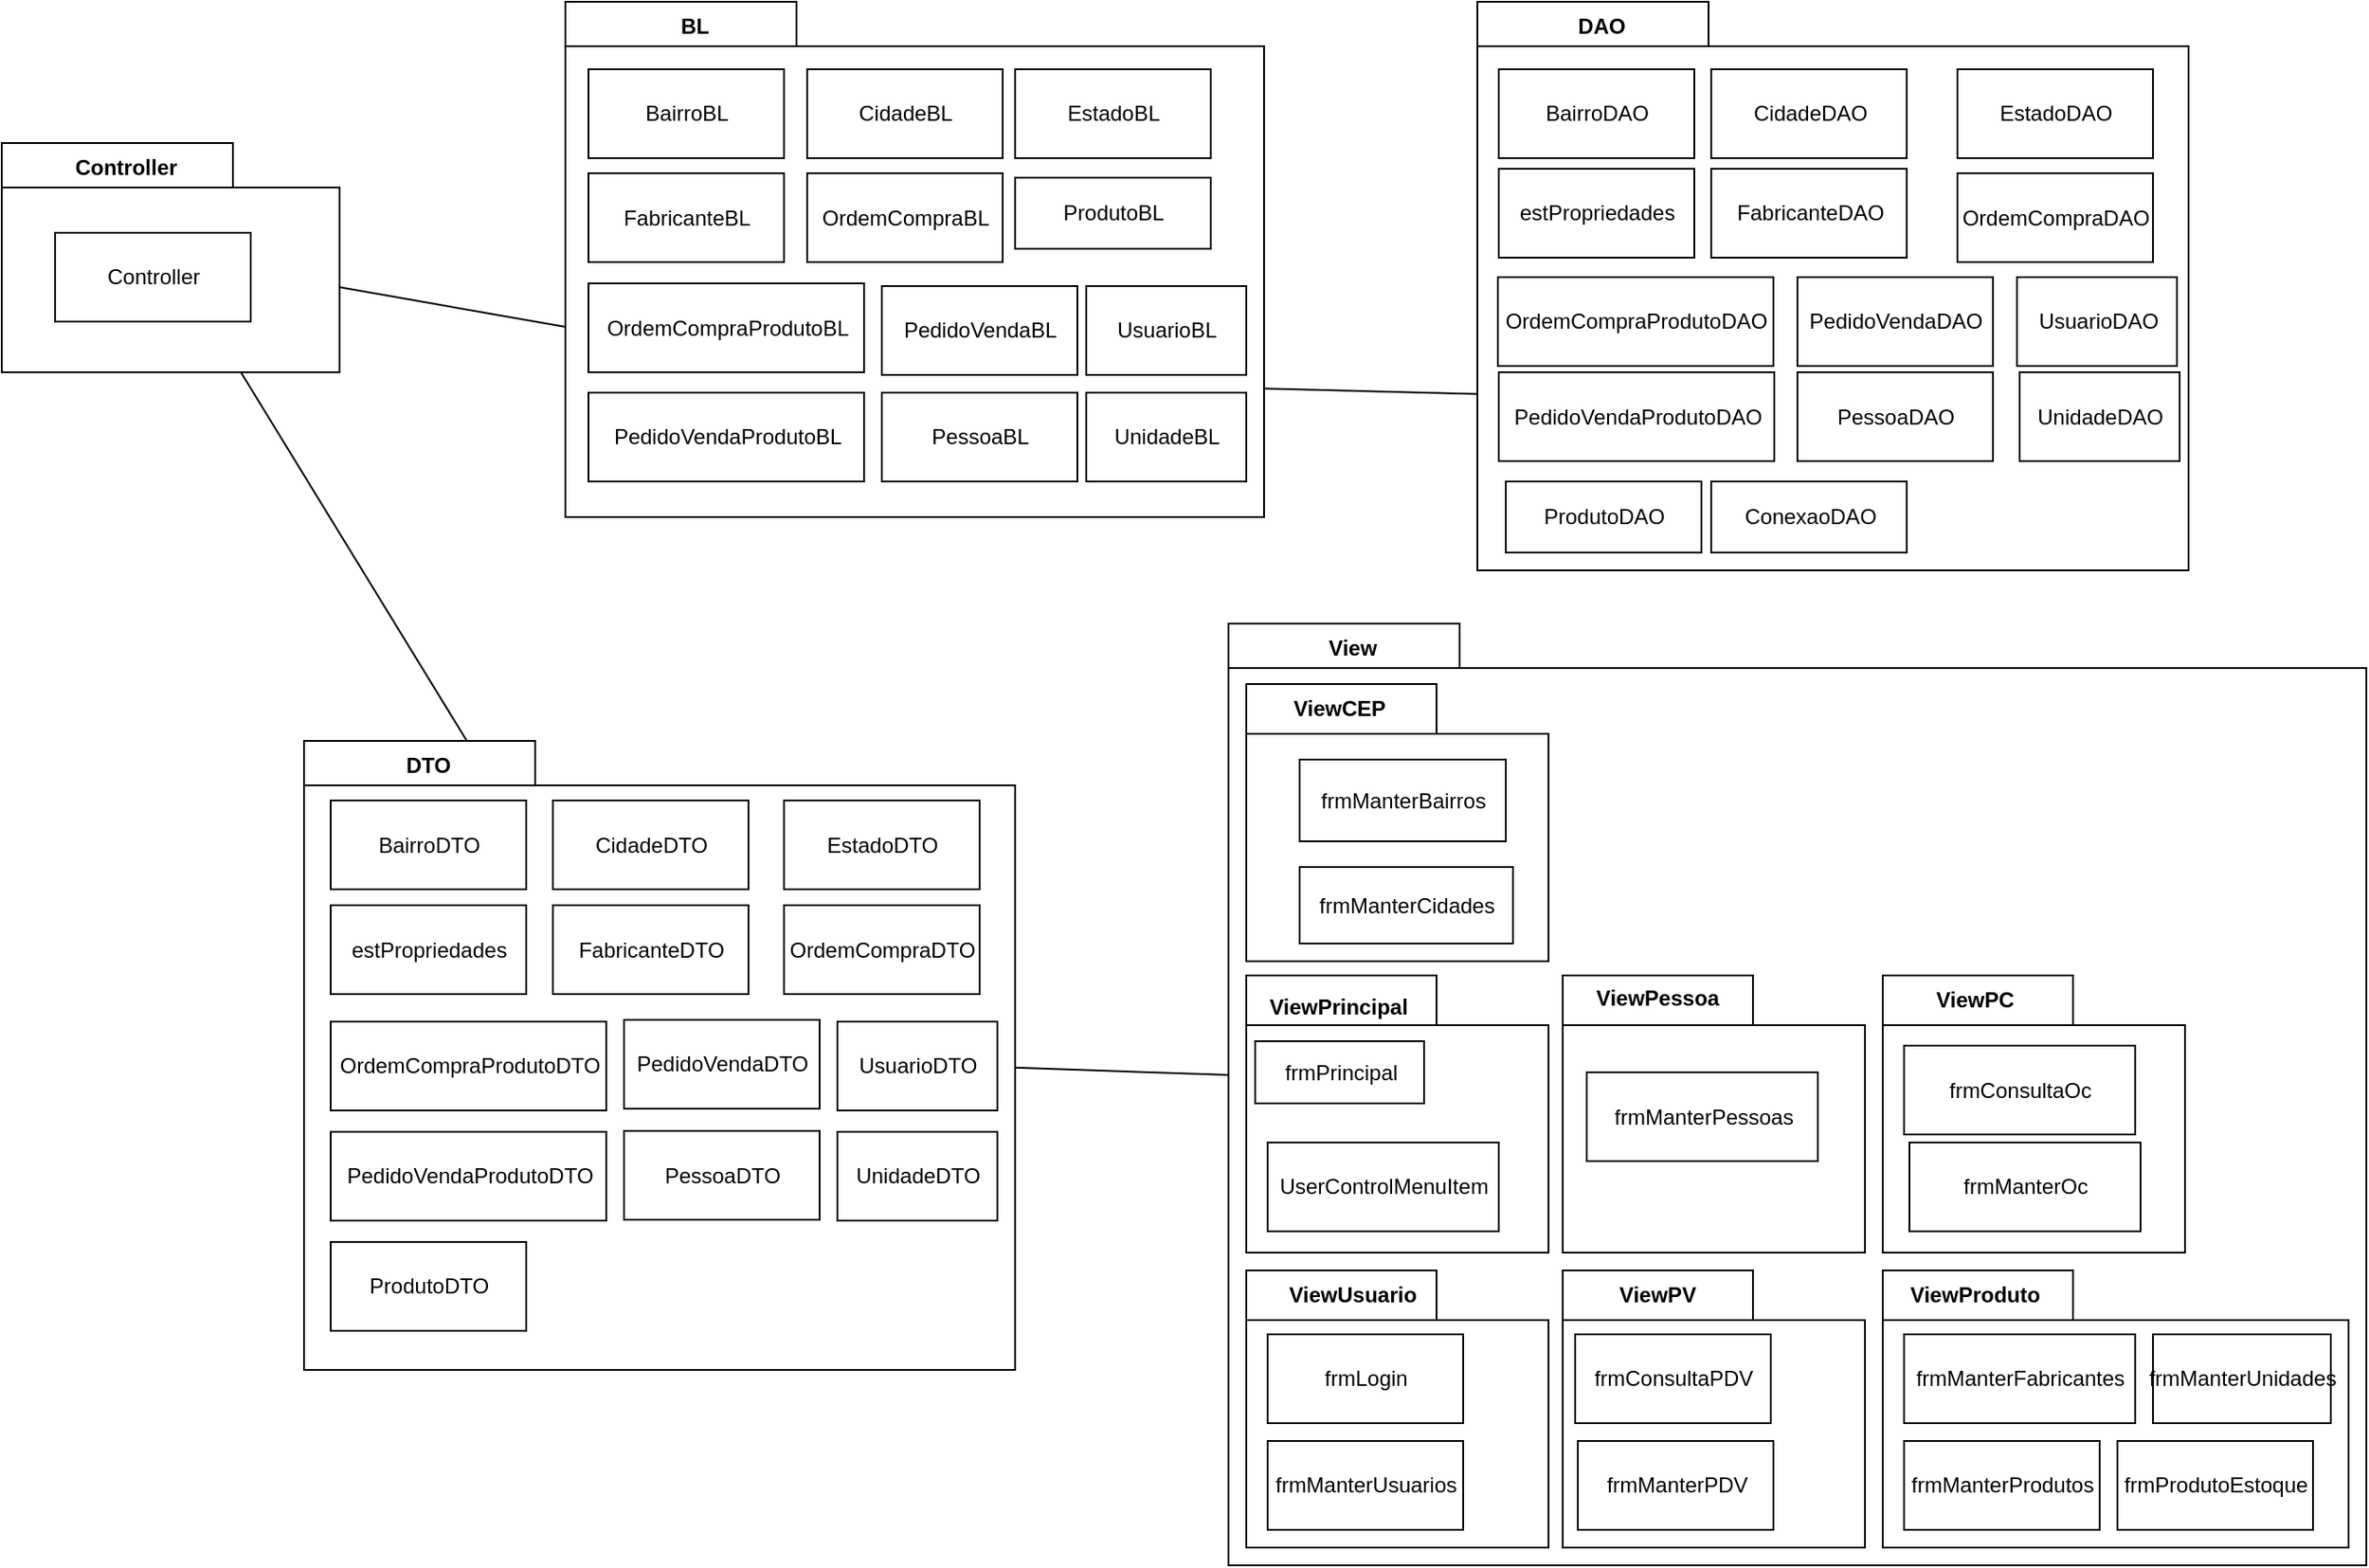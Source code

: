 <mxfile version="11.3.0" type="device" pages="1"><diagram id="OTgiSLZ6pqFqLvvdSsyD" name="Page-1"><mxGraphModel dx="1919" dy="1663" grid="1" gridSize="10" guides="1" tooltips="1" connect="1" arrows="1" fold="1" page="1" pageScale="1" pageWidth="827" pageHeight="1169" math="0" shadow="0"><root><mxCell id="0"/><mxCell id="1" parent="0"/><mxCell id="Hzsb-Z9KWYfH90F_Aiwh-21" value="" style="endArrow=none;html=1;" parent="1" source="Hzsb-Z9KWYfH90F_Aiwh-40" target="Hzsb-Z9KWYfH90F_Aiwh-43" edge="1"><mxGeometry width="50" height="50" relative="1" as="geometry"><mxPoint x="113.908" y="216" as="sourcePoint"/><mxPoint x="91.485" y="60" as="targetPoint"/></mxGeometry></mxCell><mxCell id="Hzsb-Z9KWYfH90F_Aiwh-24" value="" style="endArrow=none;html=1;" parent="1" source="Hzsb-Z9KWYfH90F_Aiwh-43" edge="1"><mxGeometry width="50" height="50" relative="1" as="geometry"><mxPoint x="160" y="-5.286" as="sourcePoint"/><mxPoint x="320" y="10.461" as="targetPoint"/></mxGeometry></mxCell><mxCell id="Hzsb-Z9KWYfH90F_Aiwh-25" value="" style="endArrow=none;html=1;" parent="1" edge="1"><mxGeometry width="50" height="50" relative="1" as="geometry"><mxPoint x="560" y="34.849" as="sourcePoint"/><mxPoint x="790" y="40.695" as="targetPoint"/></mxGeometry></mxCell><mxCell id="Hzsb-Z9KWYfH90F_Aiwh-38" value="" style="shape=folder;fontStyle=1;spacingTop=10;tabWidth=130;tabHeight=25;tabPosition=left;html=1;" parent="1" vertex="1"><mxGeometry x="650" y="170" width="640" height="530" as="geometry"/></mxCell><mxCell id="Hzsb-Z9KWYfH90F_Aiwh-39" value="View" style="text;align=center;fontStyle=1;verticalAlign=middle;spacingLeft=3;spacingRight=3;strokeColor=none;rotatable=0;points=[[0,0.5],[1,0.5]];portConstraint=eastwest;" parent="1" vertex="1"><mxGeometry x="680" y="170" width="80" height="26" as="geometry"/></mxCell><mxCell id="Hzsb-Z9KWYfH90F_Aiwh-40" value="" style="shape=folder;fontStyle=1;spacingTop=10;tabWidth=130;tabHeight=25;tabPosition=left;html=1;" parent="1" vertex="1"><mxGeometry x="130" y="236" width="400" height="354" as="geometry"/></mxCell><mxCell id="Hzsb-Z9KWYfH90F_Aiwh-41" value="" style="endArrow=none;html=1;" parent="1" source="Hzsb-Z9KWYfH90F_Aiwh-38" target="Hzsb-Z9KWYfH90F_Aiwh-40" edge="1"><mxGeometry width="50" height="50" relative="1" as="geometry"><mxPoint x="540.957" y="298" as="sourcePoint"/><mxPoint x="499.767" y="148" as="targetPoint"/></mxGeometry></mxCell><mxCell id="Hzsb-Z9KWYfH90F_Aiwh-42" value="DTO" style="text;align=center;fontStyle=1;verticalAlign=middle;spacingLeft=3;spacingRight=3;strokeColor=none;rotatable=0;points=[[0,0.5],[1,0.5]];portConstraint=eastwest;" parent="1" vertex="1"><mxGeometry x="160" y="236" width="80" height="26" as="geometry"/></mxCell><mxCell id="Hzsb-Z9KWYfH90F_Aiwh-43" value="" style="shape=folder;fontStyle=1;spacingTop=10;tabWidth=130;tabHeight=25;tabPosition=left;html=1;" parent="1" vertex="1"><mxGeometry x="-40" y="-100.5" width="190" height="129" as="geometry"/></mxCell><mxCell id="Hzsb-Z9KWYfH90F_Aiwh-44" value="Controller" style="text;align=center;fontStyle=1;verticalAlign=middle;spacingLeft=3;spacingRight=3;strokeColor=none;rotatable=0;points=[[0,0.5],[1,0.5]];portConstraint=eastwest;" parent="1" vertex="1"><mxGeometry x="-10" y="-100.5" width="80" height="26" as="geometry"/></mxCell><mxCell id="Hzsb-Z9KWYfH90F_Aiwh-45" value="" style="shape=folder;fontStyle=1;spacingTop=10;tabWidth=130;tabHeight=25;tabPosition=left;html=1;" parent="1" vertex="1"><mxGeometry x="277" y="-180" width="393" height="290" as="geometry"/></mxCell><mxCell id="Hzsb-Z9KWYfH90F_Aiwh-46" value="BL" style="text;align=center;fontStyle=1;verticalAlign=middle;spacingLeft=3;spacingRight=3;strokeColor=none;rotatable=0;points=[[0,0.5],[1,0.5]];portConstraint=eastwest;" parent="1" vertex="1"><mxGeometry x="310" y="-180" width="80" height="26" as="geometry"/></mxCell><mxCell id="Hzsb-Z9KWYfH90F_Aiwh-47" value="" style="shape=folder;fontStyle=1;spacingTop=10;tabWidth=130;tabHeight=25;tabPosition=left;html=1;" parent="1" vertex="1"><mxGeometry x="790" y="-180" width="400" height="320" as="geometry"/></mxCell><mxCell id="Hzsb-Z9KWYfH90F_Aiwh-48" value="DAO" style="text;align=center;fontStyle=1;verticalAlign=middle;spacingLeft=3;spacingRight=3;strokeColor=none;rotatable=0;points=[[0,0.5],[1,0.5]];portConstraint=eastwest;" parent="1" vertex="1"><mxGeometry x="820" y="-180" width="80" height="26" as="geometry"/></mxCell><mxCell id="Hzsb-Z9KWYfH90F_Aiwh-64" value="" style="shape=folder;fontStyle=1;spacingTop=10;tabWidth=107;tabHeight=28;tabPosition=left;html=1;" parent="1" vertex="1"><mxGeometry x="660" y="534" width="170" height="156" as="geometry"/></mxCell><mxCell id="Hzsb-Z9KWYfH90F_Aiwh-65" value="ViewUsuario" style="text;align=center;fontStyle=1;verticalAlign=middle;spacingLeft=3;spacingRight=3;strokeColor=none;rotatable=0;points=[[0,0.5],[1,0.5]];portConstraint=eastwest;" parent="1" vertex="1"><mxGeometry x="680" y="534" width="80" height="26" as="geometry"/></mxCell><mxCell id="Hzsb-Z9KWYfH90F_Aiwh-66" value="frmLogin" style="html=1;" parent="1" vertex="1"><mxGeometry x="672" y="570" width="110" height="50" as="geometry"/></mxCell><mxCell id="Hzsb-Z9KWYfH90F_Aiwh-67" value="frmManterUsuarios" style="html=1;" parent="1" vertex="1"><mxGeometry x="672" y="630" width="110" height="50" as="geometry"/></mxCell><mxCell id="Hzsb-Z9KWYfH90F_Aiwh-68" value="" style="shape=folder;fontStyle=1;spacingTop=10;tabWidth=107;tabHeight=28;tabPosition=left;html=1;" parent="1" vertex="1"><mxGeometry x="838" y="534" width="170" height="156" as="geometry"/></mxCell><mxCell id="Hzsb-Z9KWYfH90F_Aiwh-69" value="frmConsultaPDV" style="html=1;" parent="1" vertex="1"><mxGeometry x="845" y="570" width="110" height="50" as="geometry"/></mxCell><mxCell id="Hzsb-Z9KWYfH90F_Aiwh-70" value="frmManterPDV" style="html=1;" parent="1" vertex="1"><mxGeometry x="846.5" y="630" width="110" height="50" as="geometry"/></mxCell><mxCell id="Hzsb-Z9KWYfH90F_Aiwh-71" value="ViewPV" style="text;align=center;fontStyle=1;verticalAlign=middle;spacingLeft=3;spacingRight=3;strokeColor=none;rotatable=0;points=[[0,0.5],[1,0.5]];portConstraint=eastwest;" parent="1" vertex="1"><mxGeometry x="851.5" y="534" width="80" height="26" as="geometry"/></mxCell><mxCell id="Hzsb-Z9KWYfH90F_Aiwh-72" value="" style="shape=folder;fontStyle=1;spacingTop=10;tabWidth=107;tabHeight=28;tabPosition=left;html=1;" parent="1" vertex="1"><mxGeometry x="1018" y="534" width="262" height="156" as="geometry"/></mxCell><mxCell id="Hzsb-Z9KWYfH90F_Aiwh-73" value="ViewProduto" style="text;align=center;fontStyle=1;verticalAlign=middle;spacingLeft=3;spacingRight=3;strokeColor=none;rotatable=0;points=[[0,0.5],[1,0.5]];portConstraint=eastwest;" parent="1" vertex="1"><mxGeometry x="1030" y="534" width="80" height="26" as="geometry"/></mxCell><mxCell id="Hzsb-Z9KWYfH90F_Aiwh-74" value="frmManterProdutos" style="html=1;" parent="1" vertex="1"><mxGeometry x="1030" y="630" width="110" height="50" as="geometry"/></mxCell><mxCell id="Hzsb-Z9KWYfH90F_Aiwh-75" value="frmManterFabricantes" style="html=1;" parent="1" vertex="1"><mxGeometry x="1030" y="570" width="130" height="50" as="geometry"/></mxCell><mxCell id="Hzsb-Z9KWYfH90F_Aiwh-76" value="frmManterUnidades" style="html=1;" parent="1" vertex="1"><mxGeometry x="1170" y="570" width="100" height="50" as="geometry"/></mxCell><mxCell id="Hzsb-Z9KWYfH90F_Aiwh-77" value="frmProdutoEstoque" style="html=1;" parent="1" vertex="1"><mxGeometry x="1150" y="630" width="110" height="50" as="geometry"/></mxCell><mxCell id="Hzsb-Z9KWYfH90F_Aiwh-78" value="" style="shape=folder;fontStyle=1;spacingTop=10;tabWidth=107;tabHeight=28;tabPosition=left;html=1;" parent="1" vertex="1"><mxGeometry x="660" y="368" width="170" height="156" as="geometry"/></mxCell><mxCell id="Hzsb-Z9KWYfH90F_Aiwh-79" value="ViewPrincipal" style="text;align=center;fontStyle=1;verticalAlign=middle;spacingLeft=3;spacingRight=3;strokeColor=none;rotatable=0;points=[[0,0.5],[1,0.5]];portConstraint=eastwest;" parent="1" vertex="1"><mxGeometry x="672" y="372" width="80" height="26" as="geometry"/></mxCell><mxCell id="Hzsb-Z9KWYfH90F_Aiwh-80" value="frmPrincipal" style="html=1;" parent="1" vertex="1"><mxGeometry x="665" y="405" width="95" height="35" as="geometry"/></mxCell><mxCell id="Hzsb-Z9KWYfH90F_Aiwh-81" value="UserControlMenuItem" style="html=1;" parent="1" vertex="1"><mxGeometry x="672" y="462" width="130" height="50" as="geometry"/></mxCell><mxCell id="Hzsb-Z9KWYfH90F_Aiwh-82" value="" style="shape=folder;fontStyle=1;spacingTop=10;tabWidth=107;tabHeight=28;tabPosition=left;html=1;" parent="1" vertex="1"><mxGeometry x="838" y="368" width="170" height="156" as="geometry"/></mxCell><mxCell id="Hzsb-Z9KWYfH90F_Aiwh-83" value="ViewPessoa" style="text;align=center;fontStyle=1;verticalAlign=middle;spacingLeft=3;spacingRight=3;strokeColor=none;rotatable=0;points=[[0,0.5],[1,0.5]];portConstraint=eastwest;" parent="1" vertex="1"><mxGeometry x="851.5" y="367" width="80" height="26" as="geometry"/></mxCell><mxCell id="Hzsb-Z9KWYfH90F_Aiwh-84" value="frmManterPessoas" style="html=1;" parent="1" vertex="1"><mxGeometry x="851.5" y="422.5" width="130" height="50" as="geometry"/></mxCell><mxCell id="Hzsb-Z9KWYfH90F_Aiwh-85" value="" style="shape=folder;fontStyle=1;spacingTop=10;tabWidth=107;tabHeight=28;tabPosition=left;html=1;" parent="1" vertex="1"><mxGeometry x="1018" y="368" width="170" height="156" as="geometry"/></mxCell><mxCell id="Hzsb-Z9KWYfH90F_Aiwh-86" value="ViewPC" style="text;align=center;fontStyle=1;verticalAlign=middle;spacingLeft=3;spacingRight=3;strokeColor=none;rotatable=0;points=[[0,0.5],[1,0.5]];portConstraint=eastwest;" parent="1" vertex="1"><mxGeometry x="1030" y="368" width="80" height="26" as="geometry"/></mxCell><mxCell id="Hzsb-Z9KWYfH90F_Aiwh-87" value="frmManterOc" style="html=1;" parent="1" vertex="1"><mxGeometry x="1033" y="462" width="130" height="50" as="geometry"/></mxCell><mxCell id="Hzsb-Z9KWYfH90F_Aiwh-88" value="frmConsultaOc" style="html=1;" parent="1" vertex="1"><mxGeometry x="1030" y="407.5" width="130" height="50" as="geometry"/></mxCell><mxCell id="Hzsb-Z9KWYfH90F_Aiwh-89" value="" style="shape=folder;fontStyle=1;spacingTop=10;tabWidth=107;tabHeight=28;tabPosition=left;html=1;" parent="1" vertex="1"><mxGeometry x="660" y="204" width="170" height="156" as="geometry"/></mxCell><mxCell id="Hzsb-Z9KWYfH90F_Aiwh-90" value="ViewCEP" style="text;align=center;fontStyle=1;verticalAlign=middle;spacingLeft=3;spacingRight=3;strokeColor=none;rotatable=0;points=[[0,0.5],[1,0.5]];portConstraint=eastwest;" parent="1" vertex="1"><mxGeometry x="672.5" y="204" width="80" height="26" as="geometry"/></mxCell><mxCell id="Hzsb-Z9KWYfH90F_Aiwh-91" value="frmManterCidades" style="html=1;" parent="1" vertex="1"><mxGeometry x="690" y="307" width="120" height="43" as="geometry"/></mxCell><mxCell id="Hzsb-Z9KWYfH90F_Aiwh-92" value="frmManterBairros" style="html=1;" parent="1" vertex="1"><mxGeometry x="690" y="246.5" width="116" height="46" as="geometry"/></mxCell><mxCell id="Hzsb-Z9KWYfH90F_Aiwh-93" value="BairroDTO" style="html=1;" parent="1" vertex="1"><mxGeometry x="145" y="269.5" width="110" height="50" as="geometry"/></mxCell><mxCell id="Hzsb-Z9KWYfH90F_Aiwh-94" value="OrdemCompraProdutoDTO" style="html=1;" parent="1" vertex="1"><mxGeometry x="145" y="394" width="155" height="50" as="geometry"/></mxCell><mxCell id="Hzsb-Z9KWYfH90F_Aiwh-95" value="EstadoDTO" style="html=1;" parent="1" vertex="1"><mxGeometry x="400" y="269.5" width="110" height="50" as="geometry"/></mxCell><mxCell id="Hzsb-Z9KWYfH90F_Aiwh-96" value="estPropriedades" style="html=1;" parent="1" vertex="1"><mxGeometry x="145" y="328.5" width="110" height="50" as="geometry"/></mxCell><mxCell id="Hzsb-Z9KWYfH90F_Aiwh-97" value="CidadeDTO" style="html=1;" parent="1" vertex="1"><mxGeometry x="270" y="269.5" width="110" height="50" as="geometry"/></mxCell><mxCell id="Hzsb-Z9KWYfH90F_Aiwh-98" value="FabricanteDTO" style="html=1;" parent="1" vertex="1"><mxGeometry x="270" y="328.5" width="110" height="50" as="geometry"/></mxCell><mxCell id="Hzsb-Z9KWYfH90F_Aiwh-99" value="OrdemCompraDTO" style="html=1;" parent="1" vertex="1"><mxGeometry x="400" y="328.5" width="110" height="50" as="geometry"/></mxCell><mxCell id="Hzsb-Z9KWYfH90F_Aiwh-100" value="PedidoVendaDTO" style="html=1;" parent="1" vertex="1"><mxGeometry x="310" y="393" width="110" height="50" as="geometry"/></mxCell><mxCell id="Hzsb-Z9KWYfH90F_Aiwh-101" value="UnidadeDTO" style="html=1;" parent="1" vertex="1"><mxGeometry x="430" y="456" width="90" height="50" as="geometry"/></mxCell><mxCell id="Hzsb-Z9KWYfH90F_Aiwh-102" value="PessoaDTO" style="html=1;" parent="1" vertex="1"><mxGeometry x="310" y="455.5" width="110" height="50" as="geometry"/></mxCell><mxCell id="Hzsb-Z9KWYfH90F_Aiwh-103" value="UsuarioDTO" style="html=1;" parent="1" vertex="1"><mxGeometry x="430" y="394" width="90" height="50" as="geometry"/></mxCell><mxCell id="Hzsb-Z9KWYfH90F_Aiwh-104" value="ProdutoDTO" style="html=1;" parent="1" vertex="1"><mxGeometry x="145" y="518" width="110" height="50" as="geometry"/></mxCell><mxCell id="Hzsb-Z9KWYfH90F_Aiwh-105" value="PedidoVendaProdutoDTO" style="html=1;" parent="1" vertex="1"><mxGeometry x="145" y="456" width="155" height="50" as="geometry"/></mxCell><mxCell id="Hzsb-Z9KWYfH90F_Aiwh-107" value="BairroDAO" style="html=1;" parent="1" vertex="1"><mxGeometry x="802" y="-142" width="110" height="50" as="geometry"/></mxCell><mxCell id="Hzsb-Z9KWYfH90F_Aiwh-108" value="CidadeDAO" style="html=1;" parent="1" vertex="1"><mxGeometry x="921.5" y="-142" width="110" height="50" as="geometry"/></mxCell><mxCell id="Hzsb-Z9KWYfH90F_Aiwh-109" value="EstadoDAO" style="html=1;" parent="1" vertex="1"><mxGeometry x="1060" y="-142" width="110" height="50" as="geometry"/></mxCell><mxCell id="Hzsb-Z9KWYfH90F_Aiwh-110" value="estPropriedades" style="html=1;" parent="1" vertex="1"><mxGeometry x="802" y="-86" width="110" height="50" as="geometry"/></mxCell><mxCell id="Hzsb-Z9KWYfH90F_Aiwh-111" value="FabricanteDAO" style="html=1;" parent="1" vertex="1"><mxGeometry x="921.5" y="-86" width="110" height="50" as="geometry"/></mxCell><mxCell id="Hzsb-Z9KWYfH90F_Aiwh-112" value="OrdemCompraDAO" style="html=1;" parent="1" vertex="1"><mxGeometry x="1060" y="-83.5" width="110" height="50" as="geometry"/></mxCell><mxCell id="Hzsb-Z9KWYfH90F_Aiwh-113" value="OrdemCompraProdutoDAO" style="html=1;" parent="1" vertex="1"><mxGeometry x="801.5" y="-25" width="155" height="50" as="geometry"/></mxCell><mxCell id="Hzsb-Z9KWYfH90F_Aiwh-114" value="PedidoVendaDAO" style="html=1;" parent="1" vertex="1"><mxGeometry x="970" y="-25" width="110" height="50" as="geometry"/></mxCell><mxCell id="Hzsb-Z9KWYfH90F_Aiwh-115" value="UsuarioDAO" style="html=1;" parent="1" vertex="1"><mxGeometry x="1093.5" y="-25" width="90" height="50" as="geometry"/></mxCell><mxCell id="Hzsb-Z9KWYfH90F_Aiwh-116" value="PedidoVendaProdutoDAO" style="html=1;" parent="1" vertex="1"><mxGeometry x="802" y="28.5" width="155" height="50" as="geometry"/></mxCell><mxCell id="Hzsb-Z9KWYfH90F_Aiwh-117" value="PessoaDAO" style="html=1;" parent="1" vertex="1"><mxGeometry x="970" y="28.5" width="110" height="50" as="geometry"/></mxCell><mxCell id="Hzsb-Z9KWYfH90F_Aiwh-118" value="UnidadeDAO" style="html=1;" parent="1" vertex="1"><mxGeometry x="1095" y="28.5" width="90" height="50" as="geometry"/></mxCell><mxCell id="Hzsb-Z9KWYfH90F_Aiwh-119" value="ProdutoDAO" style="html=1;" parent="1" vertex="1"><mxGeometry x="806" y="90" width="110" height="40" as="geometry"/></mxCell><mxCell id="Hzsb-Z9KWYfH90F_Aiwh-120" value="BairroBL" style="html=1;" parent="1" vertex="1"><mxGeometry x="290" y="-142" width="110" height="50" as="geometry"/></mxCell><mxCell id="Hzsb-Z9KWYfH90F_Aiwh-121" value="CidadeBL" style="html=1;" parent="1" vertex="1"><mxGeometry x="413" y="-142" width="110" height="50" as="geometry"/></mxCell><mxCell id="Hzsb-Z9KWYfH90F_Aiwh-122" value="EstadoBL" style="html=1;" parent="1" vertex="1"><mxGeometry x="530" y="-142" width="110" height="50" as="geometry"/></mxCell><mxCell id="Hzsb-Z9KWYfH90F_Aiwh-123" value="FabricanteBL" style="html=1;" parent="1" vertex="1"><mxGeometry x="290" y="-83.5" width="110" height="50" as="geometry"/></mxCell><mxCell id="Hzsb-Z9KWYfH90F_Aiwh-124" value="OrdemCompraBL" style="html=1;" parent="1" vertex="1"><mxGeometry x="413" y="-83.5" width="110" height="50" as="geometry"/></mxCell><mxCell id="Hzsb-Z9KWYfH90F_Aiwh-125" value="OrdemCompraProdutoBL" style="html=1;" parent="1" vertex="1"><mxGeometry x="290" y="-21.5" width="155" height="50" as="geometry"/></mxCell><mxCell id="Hzsb-Z9KWYfH90F_Aiwh-126" value="PedidoVendaProdutoBL" style="html=1;" parent="1" vertex="1"><mxGeometry x="290" y="40" width="155" height="50" as="geometry"/></mxCell><mxCell id="Hzsb-Z9KWYfH90F_Aiwh-127" value="PedidoVendaBL" style="html=1;" parent="1" vertex="1"><mxGeometry x="455" y="-20" width="110" height="50" as="geometry"/></mxCell><mxCell id="Hzsb-Z9KWYfH90F_Aiwh-128" value="PessoaBL" style="html=1;" parent="1" vertex="1"><mxGeometry x="455" y="40" width="110" height="50" as="geometry"/></mxCell><mxCell id="Hzsb-Z9KWYfH90F_Aiwh-129" value="UsuarioBL" style="html=1;" parent="1" vertex="1"><mxGeometry x="570" y="-20" width="90" height="50" as="geometry"/></mxCell><mxCell id="Hzsb-Z9KWYfH90F_Aiwh-130" value="UnidadeBL" style="html=1;" parent="1" vertex="1"><mxGeometry x="570" y="40" width="90" height="50" as="geometry"/></mxCell><mxCell id="Hzsb-Z9KWYfH90F_Aiwh-131" value="ProdutoBL" style="html=1;" parent="1" vertex="1"><mxGeometry x="530" y="-81" width="110" height="40" as="geometry"/></mxCell><mxCell id="Hzsb-Z9KWYfH90F_Aiwh-132" value="Controller" style="html=1;" parent="1" vertex="1"><mxGeometry x="-10" y="-50" width="110" height="50" as="geometry"/></mxCell><mxCell id="NuOiT6_8EhIlpZvrnhud-1" value="ConexaoDAO" style="html=1;" vertex="1" parent="1"><mxGeometry x="921.5" y="90" width="110" height="40" as="geometry"/></mxCell></root></mxGraphModel></diagram></mxfile>